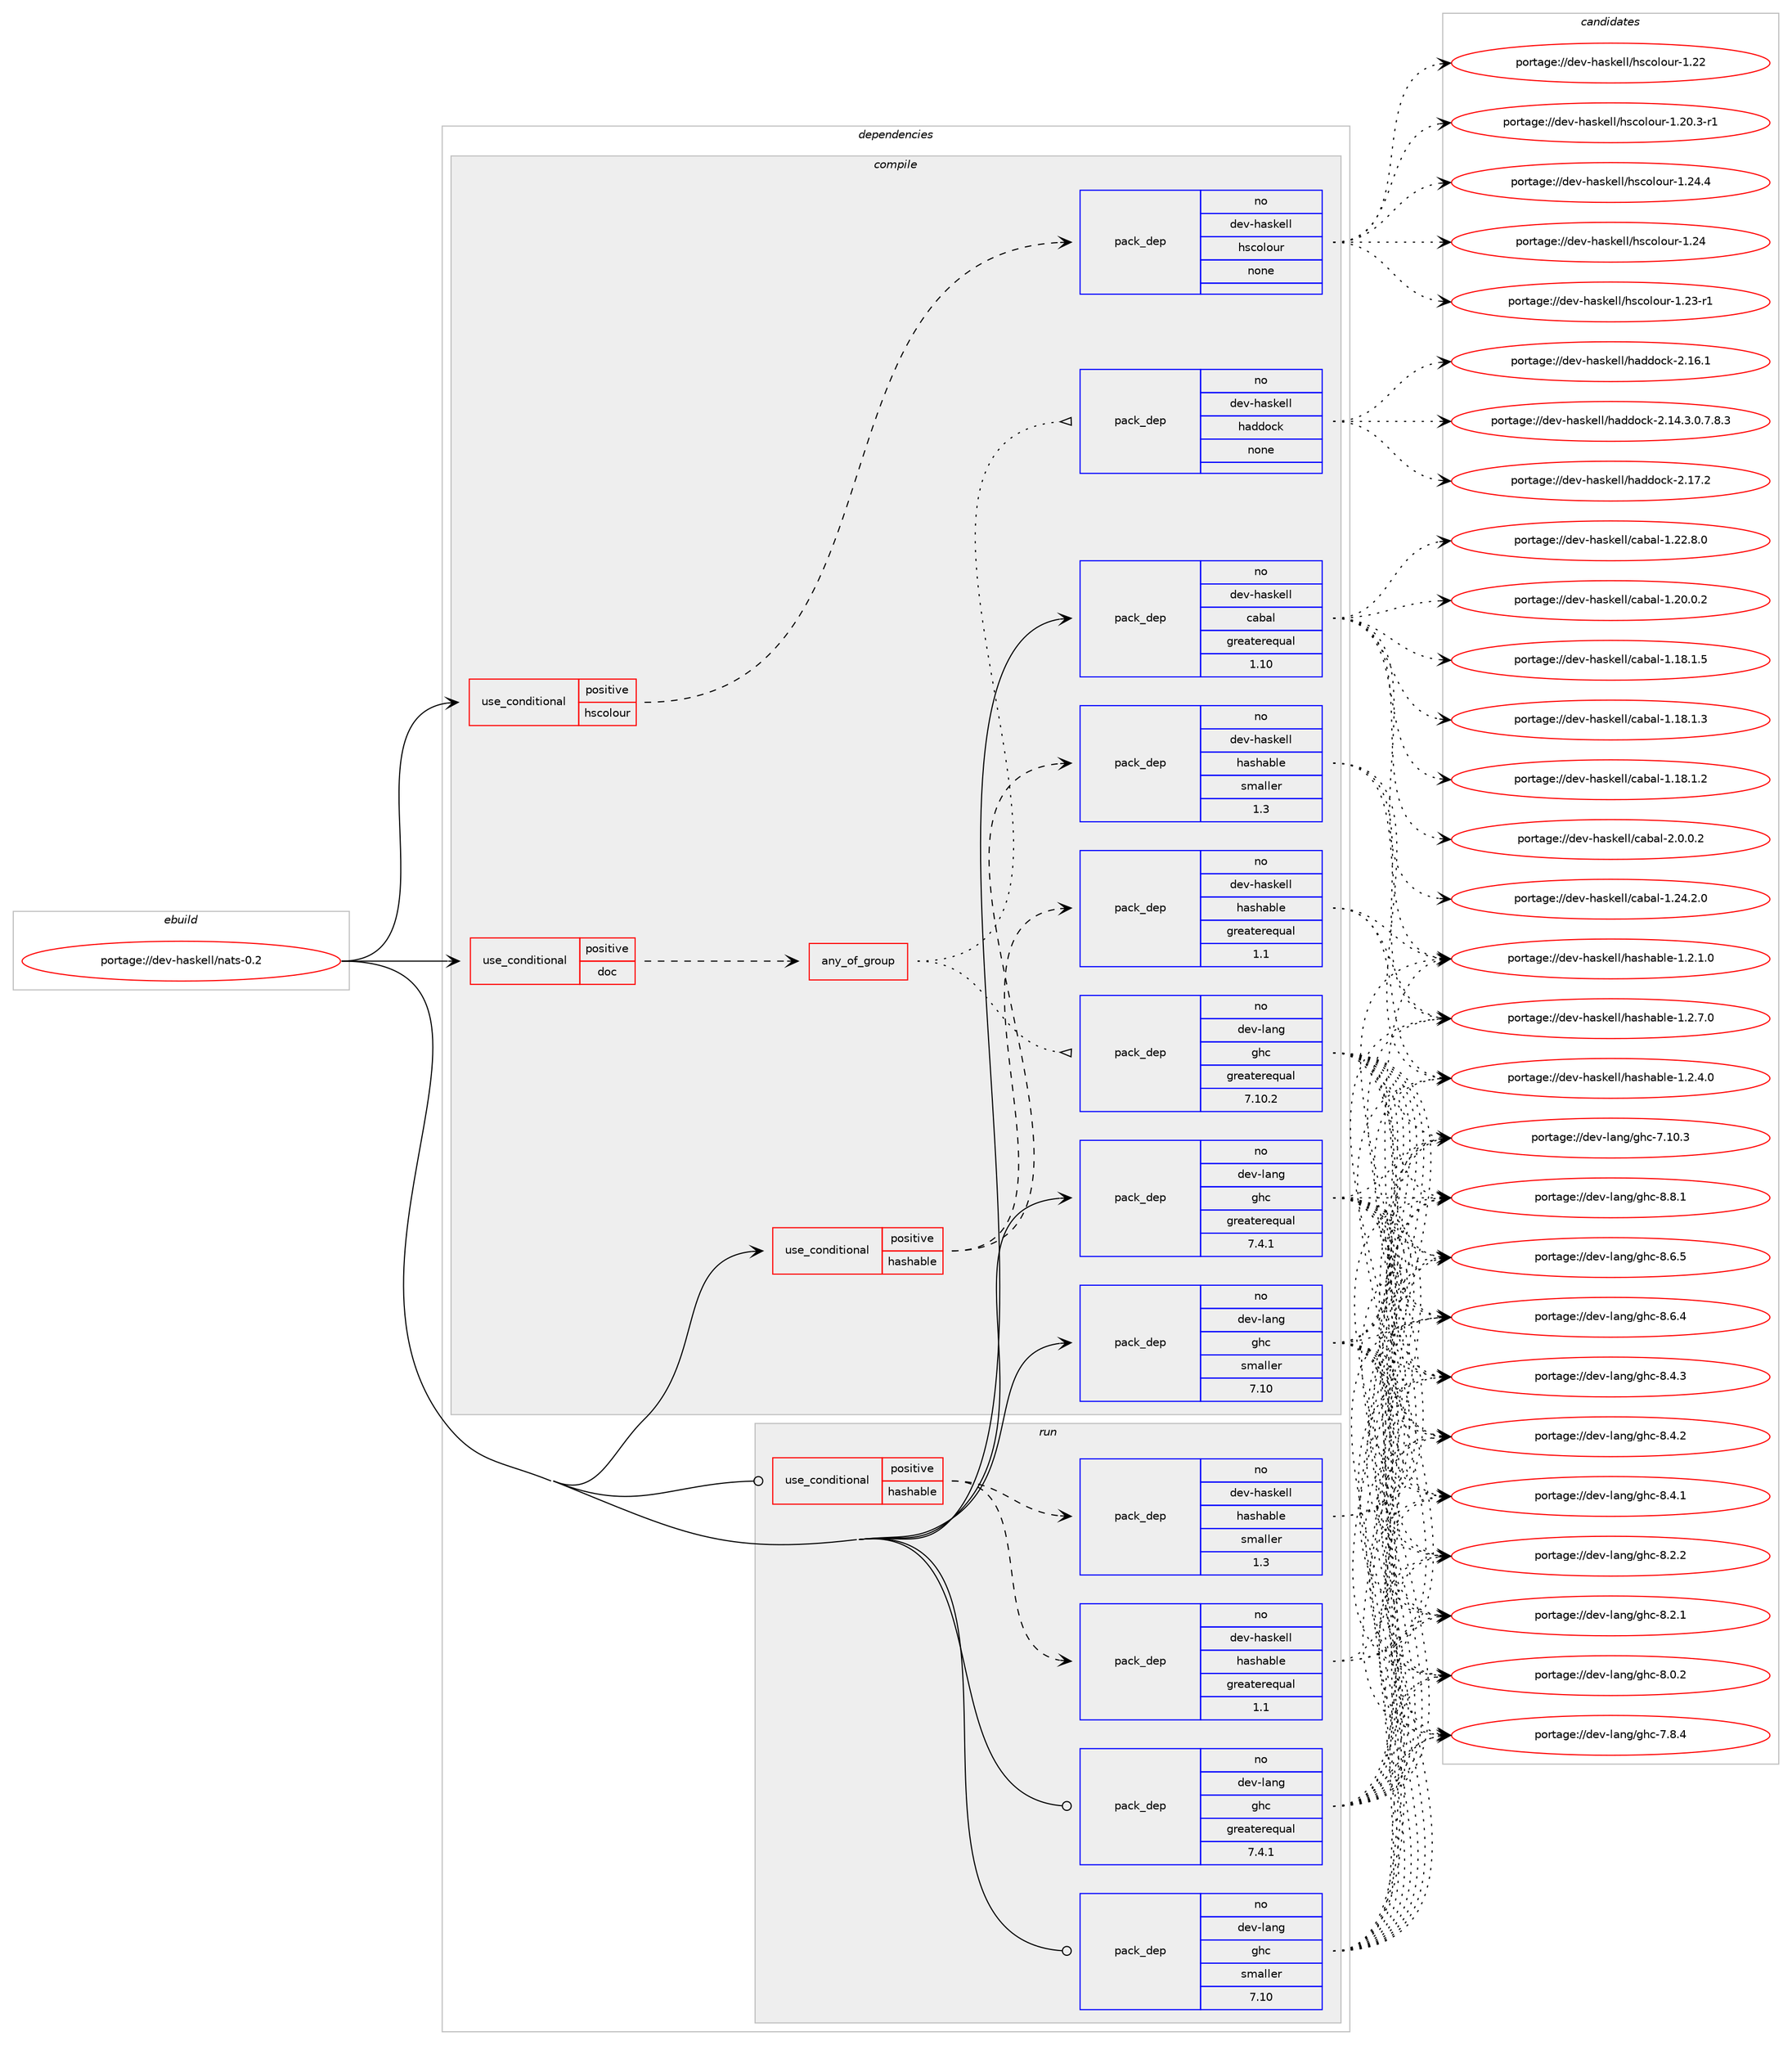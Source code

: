 digraph prolog {

# *************
# Graph options
# *************

newrank=true;
concentrate=true;
compound=true;
graph [rankdir=LR,fontname=Helvetica,fontsize=10,ranksep=1.5];#, ranksep=2.5, nodesep=0.2];
edge  [arrowhead=vee];
node  [fontname=Helvetica,fontsize=10];

# **********
# The ebuild
# **********

subgraph cluster_leftcol {
color=gray;
label=<<i>ebuild</i>>;
id [label="portage://dev-haskell/nats-0.2", color=red, width=4, href="../dev-haskell/nats-0.2.svg"];
}

# ****************
# The dependencies
# ****************

subgraph cluster_midcol {
color=gray;
label=<<i>dependencies</i>>;
subgraph cluster_compile {
fillcolor="#eeeeee";
style=filled;
label=<<i>compile</i>>;
subgraph cond132552 {
dependency550917 [label=<<TABLE BORDER="0" CELLBORDER="1" CELLSPACING="0" CELLPADDING="4"><TR><TD ROWSPAN="3" CELLPADDING="10">use_conditional</TD></TR><TR><TD>positive</TD></TR><TR><TD>doc</TD></TR></TABLE>>, shape=none, color=red];
subgraph any6012 {
dependency550918 [label=<<TABLE BORDER="0" CELLBORDER="1" CELLSPACING="0" CELLPADDING="4"><TR><TD CELLPADDING="10">any_of_group</TD></TR></TABLE>>, shape=none, color=red];subgraph pack412116 {
dependency550919 [label=<<TABLE BORDER="0" CELLBORDER="1" CELLSPACING="0" CELLPADDING="4" WIDTH="220"><TR><TD ROWSPAN="6" CELLPADDING="30">pack_dep</TD></TR><TR><TD WIDTH="110">no</TD></TR><TR><TD>dev-haskell</TD></TR><TR><TD>haddock</TD></TR><TR><TD>none</TD></TR><TR><TD></TD></TR></TABLE>>, shape=none, color=blue];
}
dependency550918:e -> dependency550919:w [weight=20,style="dotted",arrowhead="oinv"];
subgraph pack412117 {
dependency550920 [label=<<TABLE BORDER="0" CELLBORDER="1" CELLSPACING="0" CELLPADDING="4" WIDTH="220"><TR><TD ROWSPAN="6" CELLPADDING="30">pack_dep</TD></TR><TR><TD WIDTH="110">no</TD></TR><TR><TD>dev-lang</TD></TR><TR><TD>ghc</TD></TR><TR><TD>greaterequal</TD></TR><TR><TD>7.10.2</TD></TR></TABLE>>, shape=none, color=blue];
}
dependency550918:e -> dependency550920:w [weight=20,style="dotted",arrowhead="oinv"];
}
dependency550917:e -> dependency550918:w [weight=20,style="dashed",arrowhead="vee"];
}
id:e -> dependency550917:w [weight=20,style="solid",arrowhead="vee"];
subgraph cond132553 {
dependency550921 [label=<<TABLE BORDER="0" CELLBORDER="1" CELLSPACING="0" CELLPADDING="4"><TR><TD ROWSPAN="3" CELLPADDING="10">use_conditional</TD></TR><TR><TD>positive</TD></TR><TR><TD>hashable</TD></TR></TABLE>>, shape=none, color=red];
subgraph pack412118 {
dependency550922 [label=<<TABLE BORDER="0" CELLBORDER="1" CELLSPACING="0" CELLPADDING="4" WIDTH="220"><TR><TD ROWSPAN="6" CELLPADDING="30">pack_dep</TD></TR><TR><TD WIDTH="110">no</TD></TR><TR><TD>dev-haskell</TD></TR><TR><TD>hashable</TD></TR><TR><TD>greaterequal</TD></TR><TR><TD>1.1</TD></TR></TABLE>>, shape=none, color=blue];
}
dependency550921:e -> dependency550922:w [weight=20,style="dashed",arrowhead="vee"];
subgraph pack412119 {
dependency550923 [label=<<TABLE BORDER="0" CELLBORDER="1" CELLSPACING="0" CELLPADDING="4" WIDTH="220"><TR><TD ROWSPAN="6" CELLPADDING="30">pack_dep</TD></TR><TR><TD WIDTH="110">no</TD></TR><TR><TD>dev-haskell</TD></TR><TR><TD>hashable</TD></TR><TR><TD>smaller</TD></TR><TR><TD>1.3</TD></TR></TABLE>>, shape=none, color=blue];
}
dependency550921:e -> dependency550923:w [weight=20,style="dashed",arrowhead="vee"];
}
id:e -> dependency550921:w [weight=20,style="solid",arrowhead="vee"];
subgraph cond132554 {
dependency550924 [label=<<TABLE BORDER="0" CELLBORDER="1" CELLSPACING="0" CELLPADDING="4"><TR><TD ROWSPAN="3" CELLPADDING="10">use_conditional</TD></TR><TR><TD>positive</TD></TR><TR><TD>hscolour</TD></TR></TABLE>>, shape=none, color=red];
subgraph pack412120 {
dependency550925 [label=<<TABLE BORDER="0" CELLBORDER="1" CELLSPACING="0" CELLPADDING="4" WIDTH="220"><TR><TD ROWSPAN="6" CELLPADDING="30">pack_dep</TD></TR><TR><TD WIDTH="110">no</TD></TR><TR><TD>dev-haskell</TD></TR><TR><TD>hscolour</TD></TR><TR><TD>none</TD></TR><TR><TD></TD></TR></TABLE>>, shape=none, color=blue];
}
dependency550924:e -> dependency550925:w [weight=20,style="dashed",arrowhead="vee"];
}
id:e -> dependency550924:w [weight=20,style="solid",arrowhead="vee"];
subgraph pack412121 {
dependency550926 [label=<<TABLE BORDER="0" CELLBORDER="1" CELLSPACING="0" CELLPADDING="4" WIDTH="220"><TR><TD ROWSPAN="6" CELLPADDING="30">pack_dep</TD></TR><TR><TD WIDTH="110">no</TD></TR><TR><TD>dev-haskell</TD></TR><TR><TD>cabal</TD></TR><TR><TD>greaterequal</TD></TR><TR><TD>1.10</TD></TR></TABLE>>, shape=none, color=blue];
}
id:e -> dependency550926:w [weight=20,style="solid",arrowhead="vee"];
subgraph pack412122 {
dependency550927 [label=<<TABLE BORDER="0" CELLBORDER="1" CELLSPACING="0" CELLPADDING="4" WIDTH="220"><TR><TD ROWSPAN="6" CELLPADDING="30">pack_dep</TD></TR><TR><TD WIDTH="110">no</TD></TR><TR><TD>dev-lang</TD></TR><TR><TD>ghc</TD></TR><TR><TD>greaterequal</TD></TR><TR><TD>7.4.1</TD></TR></TABLE>>, shape=none, color=blue];
}
id:e -> dependency550927:w [weight=20,style="solid",arrowhead="vee"];
subgraph pack412123 {
dependency550928 [label=<<TABLE BORDER="0" CELLBORDER="1" CELLSPACING="0" CELLPADDING="4" WIDTH="220"><TR><TD ROWSPAN="6" CELLPADDING="30">pack_dep</TD></TR><TR><TD WIDTH="110">no</TD></TR><TR><TD>dev-lang</TD></TR><TR><TD>ghc</TD></TR><TR><TD>smaller</TD></TR><TR><TD>7.10</TD></TR></TABLE>>, shape=none, color=blue];
}
id:e -> dependency550928:w [weight=20,style="solid",arrowhead="vee"];
}
subgraph cluster_compileandrun {
fillcolor="#eeeeee";
style=filled;
label=<<i>compile and run</i>>;
}
subgraph cluster_run {
fillcolor="#eeeeee";
style=filled;
label=<<i>run</i>>;
subgraph cond132555 {
dependency550929 [label=<<TABLE BORDER="0" CELLBORDER="1" CELLSPACING="0" CELLPADDING="4"><TR><TD ROWSPAN="3" CELLPADDING="10">use_conditional</TD></TR><TR><TD>positive</TD></TR><TR><TD>hashable</TD></TR></TABLE>>, shape=none, color=red];
subgraph pack412124 {
dependency550930 [label=<<TABLE BORDER="0" CELLBORDER="1" CELLSPACING="0" CELLPADDING="4" WIDTH="220"><TR><TD ROWSPAN="6" CELLPADDING="30">pack_dep</TD></TR><TR><TD WIDTH="110">no</TD></TR><TR><TD>dev-haskell</TD></TR><TR><TD>hashable</TD></TR><TR><TD>greaterequal</TD></TR><TR><TD>1.1</TD></TR></TABLE>>, shape=none, color=blue];
}
dependency550929:e -> dependency550930:w [weight=20,style="dashed",arrowhead="vee"];
subgraph pack412125 {
dependency550931 [label=<<TABLE BORDER="0" CELLBORDER="1" CELLSPACING="0" CELLPADDING="4" WIDTH="220"><TR><TD ROWSPAN="6" CELLPADDING="30">pack_dep</TD></TR><TR><TD WIDTH="110">no</TD></TR><TR><TD>dev-haskell</TD></TR><TR><TD>hashable</TD></TR><TR><TD>smaller</TD></TR><TR><TD>1.3</TD></TR></TABLE>>, shape=none, color=blue];
}
dependency550929:e -> dependency550931:w [weight=20,style="dashed",arrowhead="vee"];
}
id:e -> dependency550929:w [weight=20,style="solid",arrowhead="odot"];
subgraph pack412126 {
dependency550932 [label=<<TABLE BORDER="0" CELLBORDER="1" CELLSPACING="0" CELLPADDING="4" WIDTH="220"><TR><TD ROWSPAN="6" CELLPADDING="30">pack_dep</TD></TR><TR><TD WIDTH="110">no</TD></TR><TR><TD>dev-lang</TD></TR><TR><TD>ghc</TD></TR><TR><TD>greaterequal</TD></TR><TR><TD>7.4.1</TD></TR></TABLE>>, shape=none, color=blue];
}
id:e -> dependency550932:w [weight=20,style="solid",arrowhead="odot"];
subgraph pack412127 {
dependency550933 [label=<<TABLE BORDER="0" CELLBORDER="1" CELLSPACING="0" CELLPADDING="4" WIDTH="220"><TR><TD ROWSPAN="6" CELLPADDING="30">pack_dep</TD></TR><TR><TD WIDTH="110">no</TD></TR><TR><TD>dev-lang</TD></TR><TR><TD>ghc</TD></TR><TR><TD>smaller</TD></TR><TR><TD>7.10</TD></TR></TABLE>>, shape=none, color=blue];
}
id:e -> dependency550933:w [weight=20,style="solid",arrowhead="odot"];
}
}

# **************
# The candidates
# **************

subgraph cluster_choices {
rank=same;
color=gray;
label=<<i>candidates</i>>;

subgraph choice412116 {
color=black;
nodesep=1;
choice100101118451049711510710110810847104971001001119910745504649554650 [label="portage://dev-haskell/haddock-2.17.2", color=red, width=4,href="../dev-haskell/haddock-2.17.2.svg"];
choice100101118451049711510710110810847104971001001119910745504649544649 [label="portage://dev-haskell/haddock-2.16.1", color=red, width=4,href="../dev-haskell/haddock-2.16.1.svg"];
choice1001011184510497115107101108108471049710010011199107455046495246514648465546564651 [label="portage://dev-haskell/haddock-2.14.3.0.7.8.3", color=red, width=4,href="../dev-haskell/haddock-2.14.3.0.7.8.3.svg"];
dependency550919:e -> choice100101118451049711510710110810847104971001001119910745504649554650:w [style=dotted,weight="100"];
dependency550919:e -> choice100101118451049711510710110810847104971001001119910745504649544649:w [style=dotted,weight="100"];
dependency550919:e -> choice1001011184510497115107101108108471049710010011199107455046495246514648465546564651:w [style=dotted,weight="100"];
}
subgraph choice412117 {
color=black;
nodesep=1;
choice10010111845108971101034710310499455646564649 [label="portage://dev-lang/ghc-8.8.1", color=red, width=4,href="../dev-lang/ghc-8.8.1.svg"];
choice10010111845108971101034710310499455646544653 [label="portage://dev-lang/ghc-8.6.5", color=red, width=4,href="../dev-lang/ghc-8.6.5.svg"];
choice10010111845108971101034710310499455646544652 [label="portage://dev-lang/ghc-8.6.4", color=red, width=4,href="../dev-lang/ghc-8.6.4.svg"];
choice10010111845108971101034710310499455646524651 [label="portage://dev-lang/ghc-8.4.3", color=red, width=4,href="../dev-lang/ghc-8.4.3.svg"];
choice10010111845108971101034710310499455646524650 [label="portage://dev-lang/ghc-8.4.2", color=red, width=4,href="../dev-lang/ghc-8.4.2.svg"];
choice10010111845108971101034710310499455646524649 [label="portage://dev-lang/ghc-8.4.1", color=red, width=4,href="../dev-lang/ghc-8.4.1.svg"];
choice10010111845108971101034710310499455646504650 [label="portage://dev-lang/ghc-8.2.2", color=red, width=4,href="../dev-lang/ghc-8.2.2.svg"];
choice10010111845108971101034710310499455646504649 [label="portage://dev-lang/ghc-8.2.1", color=red, width=4,href="../dev-lang/ghc-8.2.1.svg"];
choice10010111845108971101034710310499455646484650 [label="portage://dev-lang/ghc-8.0.2", color=red, width=4,href="../dev-lang/ghc-8.0.2.svg"];
choice10010111845108971101034710310499455546564652 [label="portage://dev-lang/ghc-7.8.4", color=red, width=4,href="../dev-lang/ghc-7.8.4.svg"];
choice1001011184510897110103471031049945554649484651 [label="portage://dev-lang/ghc-7.10.3", color=red, width=4,href="../dev-lang/ghc-7.10.3.svg"];
dependency550920:e -> choice10010111845108971101034710310499455646564649:w [style=dotted,weight="100"];
dependency550920:e -> choice10010111845108971101034710310499455646544653:w [style=dotted,weight="100"];
dependency550920:e -> choice10010111845108971101034710310499455646544652:w [style=dotted,weight="100"];
dependency550920:e -> choice10010111845108971101034710310499455646524651:w [style=dotted,weight="100"];
dependency550920:e -> choice10010111845108971101034710310499455646524650:w [style=dotted,weight="100"];
dependency550920:e -> choice10010111845108971101034710310499455646524649:w [style=dotted,weight="100"];
dependency550920:e -> choice10010111845108971101034710310499455646504650:w [style=dotted,weight="100"];
dependency550920:e -> choice10010111845108971101034710310499455646504649:w [style=dotted,weight="100"];
dependency550920:e -> choice10010111845108971101034710310499455646484650:w [style=dotted,weight="100"];
dependency550920:e -> choice10010111845108971101034710310499455546564652:w [style=dotted,weight="100"];
dependency550920:e -> choice1001011184510897110103471031049945554649484651:w [style=dotted,weight="100"];
}
subgraph choice412118 {
color=black;
nodesep=1;
choice1001011184510497115107101108108471049711510497981081014549465046554648 [label="portage://dev-haskell/hashable-1.2.7.0", color=red, width=4,href="../dev-haskell/hashable-1.2.7.0.svg"];
choice1001011184510497115107101108108471049711510497981081014549465046524648 [label="portage://dev-haskell/hashable-1.2.4.0", color=red, width=4,href="../dev-haskell/hashable-1.2.4.0.svg"];
choice1001011184510497115107101108108471049711510497981081014549465046494648 [label="portage://dev-haskell/hashable-1.2.1.0", color=red, width=4,href="../dev-haskell/hashable-1.2.1.0.svg"];
dependency550922:e -> choice1001011184510497115107101108108471049711510497981081014549465046554648:w [style=dotted,weight="100"];
dependency550922:e -> choice1001011184510497115107101108108471049711510497981081014549465046524648:w [style=dotted,weight="100"];
dependency550922:e -> choice1001011184510497115107101108108471049711510497981081014549465046494648:w [style=dotted,weight="100"];
}
subgraph choice412119 {
color=black;
nodesep=1;
choice1001011184510497115107101108108471049711510497981081014549465046554648 [label="portage://dev-haskell/hashable-1.2.7.0", color=red, width=4,href="../dev-haskell/hashable-1.2.7.0.svg"];
choice1001011184510497115107101108108471049711510497981081014549465046524648 [label="portage://dev-haskell/hashable-1.2.4.0", color=red, width=4,href="../dev-haskell/hashable-1.2.4.0.svg"];
choice1001011184510497115107101108108471049711510497981081014549465046494648 [label="portage://dev-haskell/hashable-1.2.1.0", color=red, width=4,href="../dev-haskell/hashable-1.2.1.0.svg"];
dependency550923:e -> choice1001011184510497115107101108108471049711510497981081014549465046554648:w [style=dotted,weight="100"];
dependency550923:e -> choice1001011184510497115107101108108471049711510497981081014549465046524648:w [style=dotted,weight="100"];
dependency550923:e -> choice1001011184510497115107101108108471049711510497981081014549465046494648:w [style=dotted,weight="100"];
}
subgraph choice412120 {
color=black;
nodesep=1;
choice1001011184510497115107101108108471041159911110811111711445494650524652 [label="portage://dev-haskell/hscolour-1.24.4", color=red, width=4,href="../dev-haskell/hscolour-1.24.4.svg"];
choice100101118451049711510710110810847104115991111081111171144549465052 [label="portage://dev-haskell/hscolour-1.24", color=red, width=4,href="../dev-haskell/hscolour-1.24.svg"];
choice1001011184510497115107101108108471041159911110811111711445494650514511449 [label="portage://dev-haskell/hscolour-1.23-r1", color=red, width=4,href="../dev-haskell/hscolour-1.23-r1.svg"];
choice100101118451049711510710110810847104115991111081111171144549465050 [label="portage://dev-haskell/hscolour-1.22", color=red, width=4,href="../dev-haskell/hscolour-1.22.svg"];
choice10010111845104971151071011081084710411599111108111117114454946504846514511449 [label="portage://dev-haskell/hscolour-1.20.3-r1", color=red, width=4,href="../dev-haskell/hscolour-1.20.3-r1.svg"];
dependency550925:e -> choice1001011184510497115107101108108471041159911110811111711445494650524652:w [style=dotted,weight="100"];
dependency550925:e -> choice100101118451049711510710110810847104115991111081111171144549465052:w [style=dotted,weight="100"];
dependency550925:e -> choice1001011184510497115107101108108471041159911110811111711445494650514511449:w [style=dotted,weight="100"];
dependency550925:e -> choice100101118451049711510710110810847104115991111081111171144549465050:w [style=dotted,weight="100"];
dependency550925:e -> choice10010111845104971151071011081084710411599111108111117114454946504846514511449:w [style=dotted,weight="100"];
}
subgraph choice412121 {
color=black;
nodesep=1;
choice100101118451049711510710110810847999798971084550464846484650 [label="portage://dev-haskell/cabal-2.0.0.2", color=red, width=4,href="../dev-haskell/cabal-2.0.0.2.svg"];
choice10010111845104971151071011081084799979897108454946505246504648 [label="portage://dev-haskell/cabal-1.24.2.0", color=red, width=4,href="../dev-haskell/cabal-1.24.2.0.svg"];
choice10010111845104971151071011081084799979897108454946505046564648 [label="portage://dev-haskell/cabal-1.22.8.0", color=red, width=4,href="../dev-haskell/cabal-1.22.8.0.svg"];
choice10010111845104971151071011081084799979897108454946504846484650 [label="portage://dev-haskell/cabal-1.20.0.2", color=red, width=4,href="../dev-haskell/cabal-1.20.0.2.svg"];
choice10010111845104971151071011081084799979897108454946495646494653 [label="portage://dev-haskell/cabal-1.18.1.5", color=red, width=4,href="../dev-haskell/cabal-1.18.1.5.svg"];
choice10010111845104971151071011081084799979897108454946495646494651 [label="portage://dev-haskell/cabal-1.18.1.3", color=red, width=4,href="../dev-haskell/cabal-1.18.1.3.svg"];
choice10010111845104971151071011081084799979897108454946495646494650 [label="portage://dev-haskell/cabal-1.18.1.2", color=red, width=4,href="../dev-haskell/cabal-1.18.1.2.svg"];
dependency550926:e -> choice100101118451049711510710110810847999798971084550464846484650:w [style=dotted,weight="100"];
dependency550926:e -> choice10010111845104971151071011081084799979897108454946505246504648:w [style=dotted,weight="100"];
dependency550926:e -> choice10010111845104971151071011081084799979897108454946505046564648:w [style=dotted,weight="100"];
dependency550926:e -> choice10010111845104971151071011081084799979897108454946504846484650:w [style=dotted,weight="100"];
dependency550926:e -> choice10010111845104971151071011081084799979897108454946495646494653:w [style=dotted,weight="100"];
dependency550926:e -> choice10010111845104971151071011081084799979897108454946495646494651:w [style=dotted,weight="100"];
dependency550926:e -> choice10010111845104971151071011081084799979897108454946495646494650:w [style=dotted,weight="100"];
}
subgraph choice412122 {
color=black;
nodesep=1;
choice10010111845108971101034710310499455646564649 [label="portage://dev-lang/ghc-8.8.1", color=red, width=4,href="../dev-lang/ghc-8.8.1.svg"];
choice10010111845108971101034710310499455646544653 [label="portage://dev-lang/ghc-8.6.5", color=red, width=4,href="../dev-lang/ghc-8.6.5.svg"];
choice10010111845108971101034710310499455646544652 [label="portage://dev-lang/ghc-8.6.4", color=red, width=4,href="../dev-lang/ghc-8.6.4.svg"];
choice10010111845108971101034710310499455646524651 [label="portage://dev-lang/ghc-8.4.3", color=red, width=4,href="../dev-lang/ghc-8.4.3.svg"];
choice10010111845108971101034710310499455646524650 [label="portage://dev-lang/ghc-8.4.2", color=red, width=4,href="../dev-lang/ghc-8.4.2.svg"];
choice10010111845108971101034710310499455646524649 [label="portage://dev-lang/ghc-8.4.1", color=red, width=4,href="../dev-lang/ghc-8.4.1.svg"];
choice10010111845108971101034710310499455646504650 [label="portage://dev-lang/ghc-8.2.2", color=red, width=4,href="../dev-lang/ghc-8.2.2.svg"];
choice10010111845108971101034710310499455646504649 [label="portage://dev-lang/ghc-8.2.1", color=red, width=4,href="../dev-lang/ghc-8.2.1.svg"];
choice10010111845108971101034710310499455646484650 [label="portage://dev-lang/ghc-8.0.2", color=red, width=4,href="../dev-lang/ghc-8.0.2.svg"];
choice10010111845108971101034710310499455546564652 [label="portage://dev-lang/ghc-7.8.4", color=red, width=4,href="../dev-lang/ghc-7.8.4.svg"];
choice1001011184510897110103471031049945554649484651 [label="portage://dev-lang/ghc-7.10.3", color=red, width=4,href="../dev-lang/ghc-7.10.3.svg"];
dependency550927:e -> choice10010111845108971101034710310499455646564649:w [style=dotted,weight="100"];
dependency550927:e -> choice10010111845108971101034710310499455646544653:w [style=dotted,weight="100"];
dependency550927:e -> choice10010111845108971101034710310499455646544652:w [style=dotted,weight="100"];
dependency550927:e -> choice10010111845108971101034710310499455646524651:w [style=dotted,weight="100"];
dependency550927:e -> choice10010111845108971101034710310499455646524650:w [style=dotted,weight="100"];
dependency550927:e -> choice10010111845108971101034710310499455646524649:w [style=dotted,weight="100"];
dependency550927:e -> choice10010111845108971101034710310499455646504650:w [style=dotted,weight="100"];
dependency550927:e -> choice10010111845108971101034710310499455646504649:w [style=dotted,weight="100"];
dependency550927:e -> choice10010111845108971101034710310499455646484650:w [style=dotted,weight="100"];
dependency550927:e -> choice10010111845108971101034710310499455546564652:w [style=dotted,weight="100"];
dependency550927:e -> choice1001011184510897110103471031049945554649484651:w [style=dotted,weight="100"];
}
subgraph choice412123 {
color=black;
nodesep=1;
choice10010111845108971101034710310499455646564649 [label="portage://dev-lang/ghc-8.8.1", color=red, width=4,href="../dev-lang/ghc-8.8.1.svg"];
choice10010111845108971101034710310499455646544653 [label="portage://dev-lang/ghc-8.6.5", color=red, width=4,href="../dev-lang/ghc-8.6.5.svg"];
choice10010111845108971101034710310499455646544652 [label="portage://dev-lang/ghc-8.6.4", color=red, width=4,href="../dev-lang/ghc-8.6.4.svg"];
choice10010111845108971101034710310499455646524651 [label="portage://dev-lang/ghc-8.4.3", color=red, width=4,href="../dev-lang/ghc-8.4.3.svg"];
choice10010111845108971101034710310499455646524650 [label="portage://dev-lang/ghc-8.4.2", color=red, width=4,href="../dev-lang/ghc-8.4.2.svg"];
choice10010111845108971101034710310499455646524649 [label="portage://dev-lang/ghc-8.4.1", color=red, width=4,href="../dev-lang/ghc-8.4.1.svg"];
choice10010111845108971101034710310499455646504650 [label="portage://dev-lang/ghc-8.2.2", color=red, width=4,href="../dev-lang/ghc-8.2.2.svg"];
choice10010111845108971101034710310499455646504649 [label="portage://dev-lang/ghc-8.2.1", color=red, width=4,href="../dev-lang/ghc-8.2.1.svg"];
choice10010111845108971101034710310499455646484650 [label="portage://dev-lang/ghc-8.0.2", color=red, width=4,href="../dev-lang/ghc-8.0.2.svg"];
choice10010111845108971101034710310499455546564652 [label="portage://dev-lang/ghc-7.8.4", color=red, width=4,href="../dev-lang/ghc-7.8.4.svg"];
choice1001011184510897110103471031049945554649484651 [label="portage://dev-lang/ghc-7.10.3", color=red, width=4,href="../dev-lang/ghc-7.10.3.svg"];
dependency550928:e -> choice10010111845108971101034710310499455646564649:w [style=dotted,weight="100"];
dependency550928:e -> choice10010111845108971101034710310499455646544653:w [style=dotted,weight="100"];
dependency550928:e -> choice10010111845108971101034710310499455646544652:w [style=dotted,weight="100"];
dependency550928:e -> choice10010111845108971101034710310499455646524651:w [style=dotted,weight="100"];
dependency550928:e -> choice10010111845108971101034710310499455646524650:w [style=dotted,weight="100"];
dependency550928:e -> choice10010111845108971101034710310499455646524649:w [style=dotted,weight="100"];
dependency550928:e -> choice10010111845108971101034710310499455646504650:w [style=dotted,weight="100"];
dependency550928:e -> choice10010111845108971101034710310499455646504649:w [style=dotted,weight="100"];
dependency550928:e -> choice10010111845108971101034710310499455646484650:w [style=dotted,weight="100"];
dependency550928:e -> choice10010111845108971101034710310499455546564652:w [style=dotted,weight="100"];
dependency550928:e -> choice1001011184510897110103471031049945554649484651:w [style=dotted,weight="100"];
}
subgraph choice412124 {
color=black;
nodesep=1;
choice1001011184510497115107101108108471049711510497981081014549465046554648 [label="portage://dev-haskell/hashable-1.2.7.0", color=red, width=4,href="../dev-haskell/hashable-1.2.7.0.svg"];
choice1001011184510497115107101108108471049711510497981081014549465046524648 [label="portage://dev-haskell/hashable-1.2.4.0", color=red, width=4,href="../dev-haskell/hashable-1.2.4.0.svg"];
choice1001011184510497115107101108108471049711510497981081014549465046494648 [label="portage://dev-haskell/hashable-1.2.1.0", color=red, width=4,href="../dev-haskell/hashable-1.2.1.0.svg"];
dependency550930:e -> choice1001011184510497115107101108108471049711510497981081014549465046554648:w [style=dotted,weight="100"];
dependency550930:e -> choice1001011184510497115107101108108471049711510497981081014549465046524648:w [style=dotted,weight="100"];
dependency550930:e -> choice1001011184510497115107101108108471049711510497981081014549465046494648:w [style=dotted,weight="100"];
}
subgraph choice412125 {
color=black;
nodesep=1;
choice1001011184510497115107101108108471049711510497981081014549465046554648 [label="portage://dev-haskell/hashable-1.2.7.0", color=red, width=4,href="../dev-haskell/hashable-1.2.7.0.svg"];
choice1001011184510497115107101108108471049711510497981081014549465046524648 [label="portage://dev-haskell/hashable-1.2.4.0", color=red, width=4,href="../dev-haskell/hashable-1.2.4.0.svg"];
choice1001011184510497115107101108108471049711510497981081014549465046494648 [label="portage://dev-haskell/hashable-1.2.1.0", color=red, width=4,href="../dev-haskell/hashable-1.2.1.0.svg"];
dependency550931:e -> choice1001011184510497115107101108108471049711510497981081014549465046554648:w [style=dotted,weight="100"];
dependency550931:e -> choice1001011184510497115107101108108471049711510497981081014549465046524648:w [style=dotted,weight="100"];
dependency550931:e -> choice1001011184510497115107101108108471049711510497981081014549465046494648:w [style=dotted,weight="100"];
}
subgraph choice412126 {
color=black;
nodesep=1;
choice10010111845108971101034710310499455646564649 [label="portage://dev-lang/ghc-8.8.1", color=red, width=4,href="../dev-lang/ghc-8.8.1.svg"];
choice10010111845108971101034710310499455646544653 [label="portage://dev-lang/ghc-8.6.5", color=red, width=4,href="../dev-lang/ghc-8.6.5.svg"];
choice10010111845108971101034710310499455646544652 [label="portage://dev-lang/ghc-8.6.4", color=red, width=4,href="../dev-lang/ghc-8.6.4.svg"];
choice10010111845108971101034710310499455646524651 [label="portage://dev-lang/ghc-8.4.3", color=red, width=4,href="../dev-lang/ghc-8.4.3.svg"];
choice10010111845108971101034710310499455646524650 [label="portage://dev-lang/ghc-8.4.2", color=red, width=4,href="../dev-lang/ghc-8.4.2.svg"];
choice10010111845108971101034710310499455646524649 [label="portage://dev-lang/ghc-8.4.1", color=red, width=4,href="../dev-lang/ghc-8.4.1.svg"];
choice10010111845108971101034710310499455646504650 [label="portage://dev-lang/ghc-8.2.2", color=red, width=4,href="../dev-lang/ghc-8.2.2.svg"];
choice10010111845108971101034710310499455646504649 [label="portage://dev-lang/ghc-8.2.1", color=red, width=4,href="../dev-lang/ghc-8.2.1.svg"];
choice10010111845108971101034710310499455646484650 [label="portage://dev-lang/ghc-8.0.2", color=red, width=4,href="../dev-lang/ghc-8.0.2.svg"];
choice10010111845108971101034710310499455546564652 [label="portage://dev-lang/ghc-7.8.4", color=red, width=4,href="../dev-lang/ghc-7.8.4.svg"];
choice1001011184510897110103471031049945554649484651 [label="portage://dev-lang/ghc-7.10.3", color=red, width=4,href="../dev-lang/ghc-7.10.3.svg"];
dependency550932:e -> choice10010111845108971101034710310499455646564649:w [style=dotted,weight="100"];
dependency550932:e -> choice10010111845108971101034710310499455646544653:w [style=dotted,weight="100"];
dependency550932:e -> choice10010111845108971101034710310499455646544652:w [style=dotted,weight="100"];
dependency550932:e -> choice10010111845108971101034710310499455646524651:w [style=dotted,weight="100"];
dependency550932:e -> choice10010111845108971101034710310499455646524650:w [style=dotted,weight="100"];
dependency550932:e -> choice10010111845108971101034710310499455646524649:w [style=dotted,weight="100"];
dependency550932:e -> choice10010111845108971101034710310499455646504650:w [style=dotted,weight="100"];
dependency550932:e -> choice10010111845108971101034710310499455646504649:w [style=dotted,weight="100"];
dependency550932:e -> choice10010111845108971101034710310499455646484650:w [style=dotted,weight="100"];
dependency550932:e -> choice10010111845108971101034710310499455546564652:w [style=dotted,weight="100"];
dependency550932:e -> choice1001011184510897110103471031049945554649484651:w [style=dotted,weight="100"];
}
subgraph choice412127 {
color=black;
nodesep=1;
choice10010111845108971101034710310499455646564649 [label="portage://dev-lang/ghc-8.8.1", color=red, width=4,href="../dev-lang/ghc-8.8.1.svg"];
choice10010111845108971101034710310499455646544653 [label="portage://dev-lang/ghc-8.6.5", color=red, width=4,href="../dev-lang/ghc-8.6.5.svg"];
choice10010111845108971101034710310499455646544652 [label="portage://dev-lang/ghc-8.6.4", color=red, width=4,href="../dev-lang/ghc-8.6.4.svg"];
choice10010111845108971101034710310499455646524651 [label="portage://dev-lang/ghc-8.4.3", color=red, width=4,href="../dev-lang/ghc-8.4.3.svg"];
choice10010111845108971101034710310499455646524650 [label="portage://dev-lang/ghc-8.4.2", color=red, width=4,href="../dev-lang/ghc-8.4.2.svg"];
choice10010111845108971101034710310499455646524649 [label="portage://dev-lang/ghc-8.4.1", color=red, width=4,href="../dev-lang/ghc-8.4.1.svg"];
choice10010111845108971101034710310499455646504650 [label="portage://dev-lang/ghc-8.2.2", color=red, width=4,href="../dev-lang/ghc-8.2.2.svg"];
choice10010111845108971101034710310499455646504649 [label="portage://dev-lang/ghc-8.2.1", color=red, width=4,href="../dev-lang/ghc-8.2.1.svg"];
choice10010111845108971101034710310499455646484650 [label="portage://dev-lang/ghc-8.0.2", color=red, width=4,href="../dev-lang/ghc-8.0.2.svg"];
choice10010111845108971101034710310499455546564652 [label="portage://dev-lang/ghc-7.8.4", color=red, width=4,href="../dev-lang/ghc-7.8.4.svg"];
choice1001011184510897110103471031049945554649484651 [label="portage://dev-lang/ghc-7.10.3", color=red, width=4,href="../dev-lang/ghc-7.10.3.svg"];
dependency550933:e -> choice10010111845108971101034710310499455646564649:w [style=dotted,weight="100"];
dependency550933:e -> choice10010111845108971101034710310499455646544653:w [style=dotted,weight="100"];
dependency550933:e -> choice10010111845108971101034710310499455646544652:w [style=dotted,weight="100"];
dependency550933:e -> choice10010111845108971101034710310499455646524651:w [style=dotted,weight="100"];
dependency550933:e -> choice10010111845108971101034710310499455646524650:w [style=dotted,weight="100"];
dependency550933:e -> choice10010111845108971101034710310499455646524649:w [style=dotted,weight="100"];
dependency550933:e -> choice10010111845108971101034710310499455646504650:w [style=dotted,weight="100"];
dependency550933:e -> choice10010111845108971101034710310499455646504649:w [style=dotted,weight="100"];
dependency550933:e -> choice10010111845108971101034710310499455646484650:w [style=dotted,weight="100"];
dependency550933:e -> choice10010111845108971101034710310499455546564652:w [style=dotted,weight="100"];
dependency550933:e -> choice1001011184510897110103471031049945554649484651:w [style=dotted,weight="100"];
}
}

}
